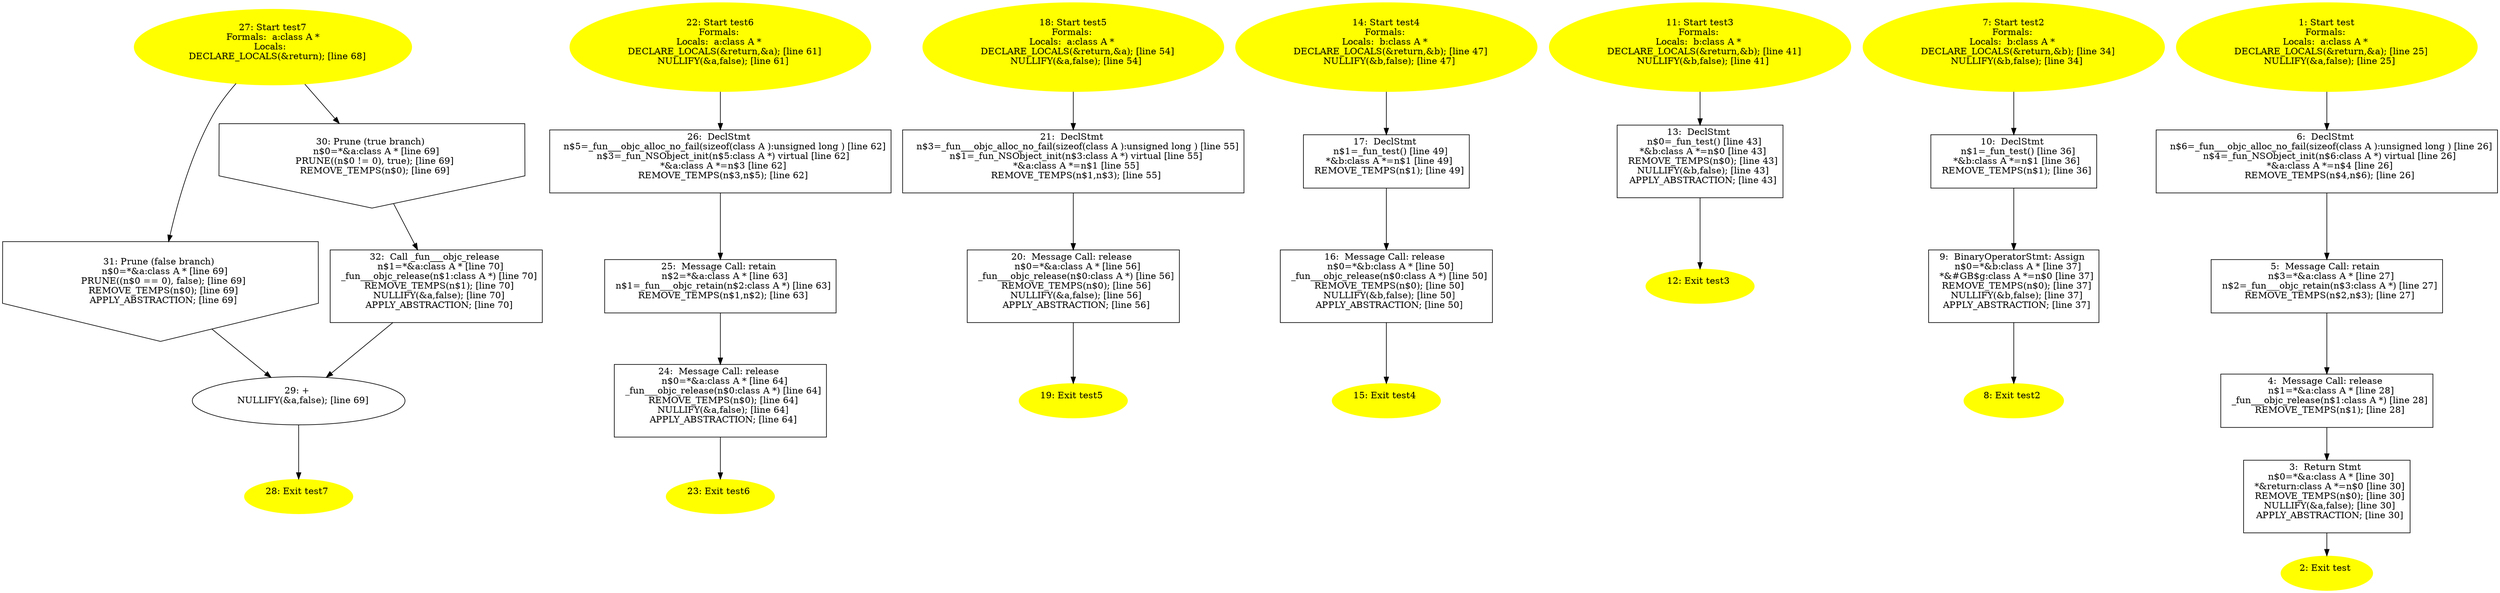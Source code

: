 digraph iCFG {
32 [label="32:  Call _fun___objc_release \n   n$1=*&a:class A * [line 70]\n  _fun___objc_release(n$1:class A *) [line 70]\n  REMOVE_TEMPS(n$1); [line 70]\n  NULLIFY(&a,false); [line 70]\n  APPLY_ABSTRACTION; [line 70]\n " shape="box"]
	

	 32 -> 29 ;
31 [label="31: Prune (false branch) \n   n$0=*&a:class A * [line 69]\n  PRUNE((n$0 == 0), false); [line 69]\n  REMOVE_TEMPS(n$0); [line 69]\n  APPLY_ABSTRACTION; [line 69]\n " shape="invhouse"]
	

	 31 -> 29 ;
30 [label="30: Prune (true branch) \n   n$0=*&a:class A * [line 69]\n  PRUNE((n$0 != 0), true); [line 69]\n  REMOVE_TEMPS(n$0); [line 69]\n " shape="invhouse"]
	

	 30 -> 32 ;
29 [label="29: + \n   NULLIFY(&a,false); [line 69]\n " ]
	

	 29 -> 28 ;
28 [label="28: Exit test7 \n  " color=yellow style=filled]
	

27 [label="27: Start test7\nFormals:  a:class A *\nLocals:  \n   DECLARE_LOCALS(&return); [line 68]\n " color=yellow style=filled]
	

	 27 -> 30 ;
	 27 -> 31 ;
26 [label="26:  DeclStmt \n   n$5=_fun___objc_alloc_no_fail(sizeof(class A ):unsigned long ) [line 62]\n  n$3=_fun_NSObject_init(n$5:class A *) virtual [line 62]\n  *&a:class A *=n$3 [line 62]\n  REMOVE_TEMPS(n$3,n$5); [line 62]\n " shape="box"]
	

	 26 -> 25 ;
25 [label="25:  Message Call: retain \n   n$2=*&a:class A * [line 63]\n  n$1=_fun___objc_retain(n$2:class A *) [line 63]\n  REMOVE_TEMPS(n$1,n$2); [line 63]\n " shape="box"]
	

	 25 -> 24 ;
24 [label="24:  Message Call: release \n   n$0=*&a:class A * [line 64]\n  _fun___objc_release(n$0:class A *) [line 64]\n  REMOVE_TEMPS(n$0); [line 64]\n  NULLIFY(&a,false); [line 64]\n  APPLY_ABSTRACTION; [line 64]\n " shape="box"]
	

	 24 -> 23 ;
23 [label="23: Exit test6 \n  " color=yellow style=filled]
	

22 [label="22: Start test6\nFormals: \nLocals:  a:class A * \n   DECLARE_LOCALS(&return,&a); [line 61]\n  NULLIFY(&a,false); [line 61]\n " color=yellow style=filled]
	

	 22 -> 26 ;
21 [label="21:  DeclStmt \n   n$3=_fun___objc_alloc_no_fail(sizeof(class A ):unsigned long ) [line 55]\n  n$1=_fun_NSObject_init(n$3:class A *) virtual [line 55]\n  *&a:class A *=n$1 [line 55]\n  REMOVE_TEMPS(n$1,n$3); [line 55]\n " shape="box"]
	

	 21 -> 20 ;
20 [label="20:  Message Call: release \n   n$0=*&a:class A * [line 56]\n  _fun___objc_release(n$0:class A *) [line 56]\n  REMOVE_TEMPS(n$0); [line 56]\n  NULLIFY(&a,false); [line 56]\n  APPLY_ABSTRACTION; [line 56]\n " shape="box"]
	

	 20 -> 19 ;
19 [label="19: Exit test5 \n  " color=yellow style=filled]
	

18 [label="18: Start test5\nFormals: \nLocals:  a:class A * \n   DECLARE_LOCALS(&return,&a); [line 54]\n  NULLIFY(&a,false); [line 54]\n " color=yellow style=filled]
	

	 18 -> 21 ;
17 [label="17:  DeclStmt \n   n$1=_fun_test() [line 49]\n  *&b:class A *=n$1 [line 49]\n  REMOVE_TEMPS(n$1); [line 49]\n " shape="box"]
	

	 17 -> 16 ;
16 [label="16:  Message Call: release \n   n$0=*&b:class A * [line 50]\n  _fun___objc_release(n$0:class A *) [line 50]\n  REMOVE_TEMPS(n$0); [line 50]\n  NULLIFY(&b,false); [line 50]\n  APPLY_ABSTRACTION; [line 50]\n " shape="box"]
	

	 16 -> 15 ;
15 [label="15: Exit test4 \n  " color=yellow style=filled]
	

14 [label="14: Start test4\nFormals: \nLocals:  b:class A * \n   DECLARE_LOCALS(&return,&b); [line 47]\n  NULLIFY(&b,false); [line 47]\n " color=yellow style=filled]
	

	 14 -> 17 ;
13 [label="13:  DeclStmt \n   n$0=_fun_test() [line 43]\n  *&b:class A *=n$0 [line 43]\n  REMOVE_TEMPS(n$0); [line 43]\n  NULLIFY(&b,false); [line 43]\n  APPLY_ABSTRACTION; [line 43]\n " shape="box"]
	

	 13 -> 12 ;
12 [label="12: Exit test3 \n  " color=yellow style=filled]
	

11 [label="11: Start test3\nFormals: \nLocals:  b:class A * \n   DECLARE_LOCALS(&return,&b); [line 41]\n  NULLIFY(&b,false); [line 41]\n " color=yellow style=filled]
	

	 11 -> 13 ;
10 [label="10:  DeclStmt \n   n$1=_fun_test() [line 36]\n  *&b:class A *=n$1 [line 36]\n  REMOVE_TEMPS(n$1); [line 36]\n " shape="box"]
	

	 10 -> 9 ;
9 [label="9:  BinaryOperatorStmt: Assign \n   n$0=*&b:class A * [line 37]\n  *&#GB$g:class A *=n$0 [line 37]\n  REMOVE_TEMPS(n$0); [line 37]\n  NULLIFY(&b,false); [line 37]\n  APPLY_ABSTRACTION; [line 37]\n " shape="box"]
	

	 9 -> 8 ;
8 [label="8: Exit test2 \n  " color=yellow style=filled]
	

7 [label="7: Start test2\nFormals: \nLocals:  b:class A * \n   DECLARE_LOCALS(&return,&b); [line 34]\n  NULLIFY(&b,false); [line 34]\n " color=yellow style=filled]
	

	 7 -> 10 ;
6 [label="6:  DeclStmt \n   n$6=_fun___objc_alloc_no_fail(sizeof(class A ):unsigned long ) [line 26]\n  n$4=_fun_NSObject_init(n$6:class A *) virtual [line 26]\n  *&a:class A *=n$4 [line 26]\n  REMOVE_TEMPS(n$4,n$6); [line 26]\n " shape="box"]
	

	 6 -> 5 ;
5 [label="5:  Message Call: retain \n   n$3=*&a:class A * [line 27]\n  n$2=_fun___objc_retain(n$3:class A *) [line 27]\n  REMOVE_TEMPS(n$2,n$3); [line 27]\n " shape="box"]
	

	 5 -> 4 ;
4 [label="4:  Message Call: release \n   n$1=*&a:class A * [line 28]\n  _fun___objc_release(n$1:class A *) [line 28]\n  REMOVE_TEMPS(n$1); [line 28]\n " shape="box"]
	

	 4 -> 3 ;
3 [label="3:  Return Stmt \n   n$0=*&a:class A * [line 30]\n  *&return:class A *=n$0 [line 30]\n  REMOVE_TEMPS(n$0); [line 30]\n  NULLIFY(&a,false); [line 30]\n  APPLY_ABSTRACTION; [line 30]\n " shape="box"]
	

	 3 -> 2 ;
2 [label="2: Exit test \n  " color=yellow style=filled]
	

1 [label="1: Start test\nFormals: \nLocals:  a:class A * \n   DECLARE_LOCALS(&return,&a); [line 25]\n  NULLIFY(&a,false); [line 25]\n " color=yellow style=filled]
	

	 1 -> 6 ;
}
